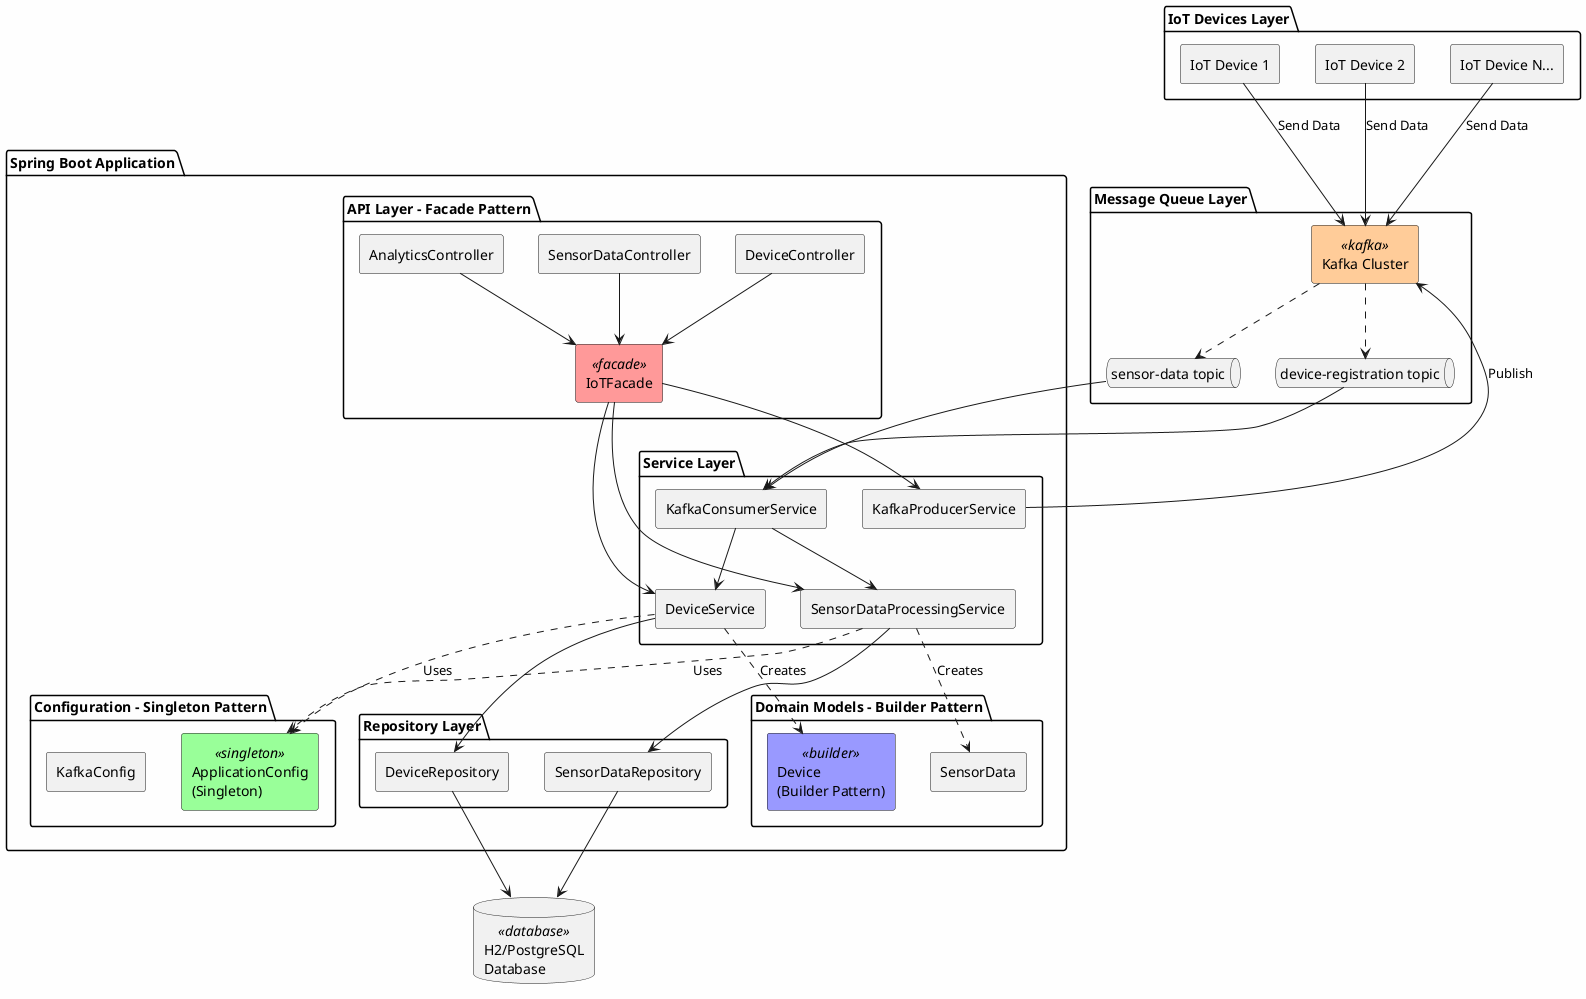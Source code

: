 @startuml IoT Architecture
!define RECTANGLE class

skinparam componentStyle rectangle
skinparam backgroundColor #FEFEFE
skinparam component {
    BackgroundColor<<facade>> #ff9999
    BackgroundColor<<singleton>> #99ff99
    BackgroundColor<<builder>> #9999ff
    BackgroundColor<<kafka>> #ffcc99
    BackgroundColor<<database>> #99ccff
}

package "IoT Devices Layer" {
    [IoT Device 1] as D1
    [IoT Device 2] as D2
    [IoT Device N...] as D3
}

package "Message Queue Layer" {
    component "Kafka Cluster" as Kafka <<kafka>>
    queue "sensor-data topic" as T1
    queue "device-registration topic" as T2
}

package "Spring Boot Application" {
    
    package "API Layer - Facade Pattern" {
        component "IoTFacade" as Facade <<facade>>
        component "DeviceController" as C1
        component "SensorDataController" as C2
        component "AnalyticsController" as C3
    }
    
    package "Service Layer" {
        component "DeviceService" as DS
        component "SensorDataProcessingService" as SDP
        component "KafkaProducerService" as KP
        component "KafkaConsumerService" as KC
    }
    
    package "Configuration - Singleton Pattern" {
        component "ApplicationConfig\n(Singleton)" as AC <<singleton>>
        component "KafkaConfig" as KFC
    }
    
    package "Repository Layer" {
        component "DeviceRepository" as DR
        component "SensorDataRepository" as SDR
    }
    
    package "Domain Models - Builder Pattern" {
        component "Device\n(Builder Pattern)" as DM <<builder>>
        component "SensorData" as SD
    }
}

database "H2/PostgreSQL\nDatabase" as DB <<database>>

' Device connections
D1 --> Kafka : Send Data
D2 --> Kafka : Send Data
D3 --> Kafka : Send Data

' Kafka topics
Kafka ..> T1
Kafka ..> T2

' Controller to Facade
C1 --> Facade
C2 --> Facade
C3 --> Facade

' Facade to Services
Facade --> DS
Facade --> SDP
Facade --> KP

' Kafka Consumer
T1 --> KC
T2 --> KC
KC --> DS
KC --> SDP

' Services to Config
SDP ..> AC : Uses
DS ..> AC : Uses

' Kafka Producer
KP --> Kafka : Publish

' Services to Repositories
DS --> DR
SDP --> SDR

' Repositories to Database
DR --> DB
SDR --> DB

' Domain Models
DS ..> DM : Creates
SDP ..> SD : Creates

@enduml
